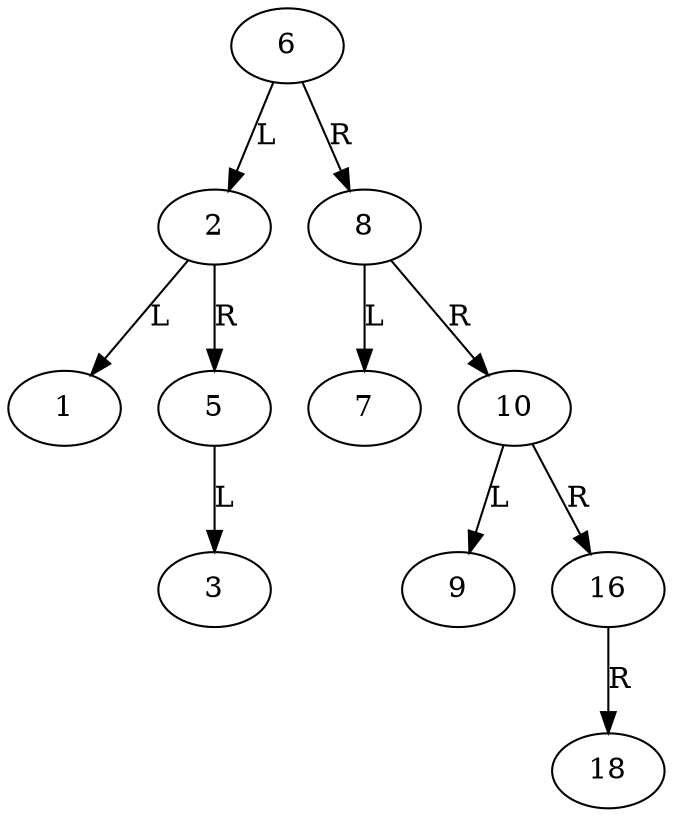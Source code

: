 digraph G {
    0 [label="6"];
    0 -> 1 [label="L"];
    1 [label="2"];
    1 -> 3 [label="L"];
    3 [label="1"];
    1 -> 4 [label="R"];
    4 [label="5"];
    4 -> 9 [label="L"];
    9 [label="3"];
    0 -> 2 [label="R"];
    2 [label="8"];
    2 -> 5 [label="L"];
    5 [label="7"];
    2 -> 6 [label="R"];
    6 [label="10"];
    6 -> 13 [label="L"];
    13 [label="9"];
    6 -> 14 [label="R"];
    14 [label="16"];
    14 -> 30 [label="R"];
    30 [label="18"];
}
